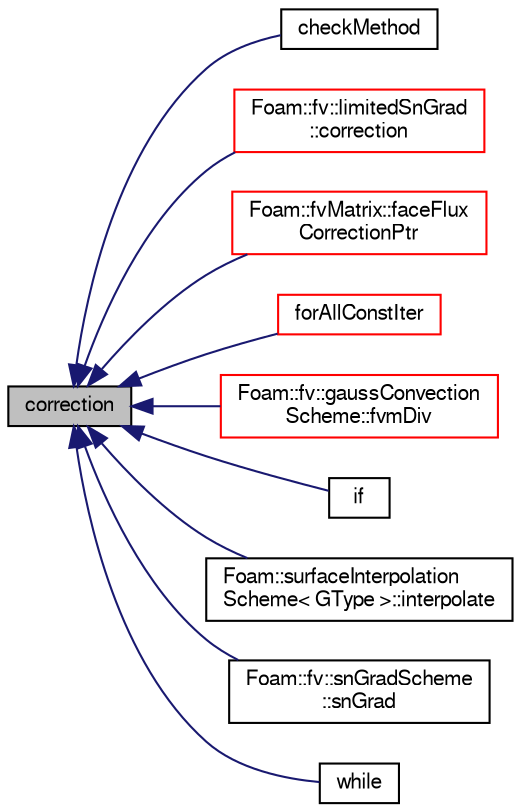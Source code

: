 digraph "correction"
{
  bgcolor="transparent";
  edge [fontname="FreeSans",fontsize="10",labelfontname="FreeSans",labelfontsize="10"];
  node [fontname="FreeSans",fontsize="10",shape=record];
  rankdir="LR";
  Node3333 [label="correction",height=0.2,width=0.4,color="black", fillcolor="grey75", style="filled", fontcolor="black"];
  Node3333 -> Node3334 [dir="back",color="midnightblue",fontsize="10",style="solid",fontname="FreeSans"];
  Node3334 [label="checkMethod",height=0.2,width=0.4,color="black",URL="$a21124.html#af7c5aac53b9e18ea8377a3c3a973114b"];
  Node3333 -> Node3335 [dir="back",color="midnightblue",fontsize="10",style="solid",fontname="FreeSans"];
  Node3335 [label="Foam::fv::limitedSnGrad\l::correction",height=0.2,width=0.4,color="red",URL="$a22602.html#ab85727e995470e7484f0dec7544b1e4d",tooltip="Return the explicit correction to the limitedSnGrad. "];
  Node3333 -> Node3339 [dir="back",color="midnightblue",fontsize="10",style="solid",fontname="FreeSans"];
  Node3339 [label="Foam::fvMatrix::faceFlux\lCorrectionPtr",height=0.2,width=0.4,color="red",URL="$a22358.html#abca4d525cb7a95854e0bbc373847fef2",tooltip="Return pointer to face-flux non-orthogonal correction field. "];
  Node3333 -> Node3344 [dir="back",color="midnightblue",fontsize="10",style="solid",fontname="FreeSans"];
  Node3344 [label="forAllConstIter",height=0.2,width=0.4,color="red",URL="$a38141.html#ae21e2836509b0fa7f7cedf6493b11b09"];
  Node3333 -> Node3898 [dir="back",color="midnightblue",fontsize="10",style="solid",fontname="FreeSans"];
  Node3898 [label="Foam::fv::gaussConvection\lScheme::fvmDiv",height=0.2,width=0.4,color="red",URL="$a22446.html#ad6edbed7fbf0c42fcc63dee2f3ee3bf3"];
  Node3333 -> Node5357 [dir="back",color="midnightblue",fontsize="10",style="solid",fontname="FreeSans"];
  Node5357 [label="if",height=0.2,width=0.4,color="black",URL="$a38042.html#a8b7f998449b569bf0b55d8c54cbac3cc"];
  Node3333 -> Node5358 [dir="back",color="midnightblue",fontsize="10",style="solid",fontname="FreeSans"];
  Node5358 [label="Foam::surfaceInterpolation\lScheme\< GType \>::interpolate",height=0.2,width=0.4,color="black",URL="$a23278.html#a084da1c6c491a75196bda3d6915c9050",tooltip="Return the face-interpolate of the given cell field. "];
  Node3333 -> Node4137 [dir="back",color="midnightblue",fontsize="10",style="solid",fontname="FreeSans"];
  Node4137 [label="Foam::fv::snGradScheme\l::snGrad",height=0.2,width=0.4,color="black",URL="$a22610.html#ada2eaadda6572f03376ad9c302954366",tooltip="Return the snGrad of the given cell field. "];
  Node3333 -> Node5359 [dir="back",color="midnightblue",fontsize="10",style="solid",fontname="FreeSans"];
  Node5359 [label="while",height=0.2,width=0.4,color="black",URL="$a38129.html#ab13470e79e249d04c443bf59be9ff31d"];
}
